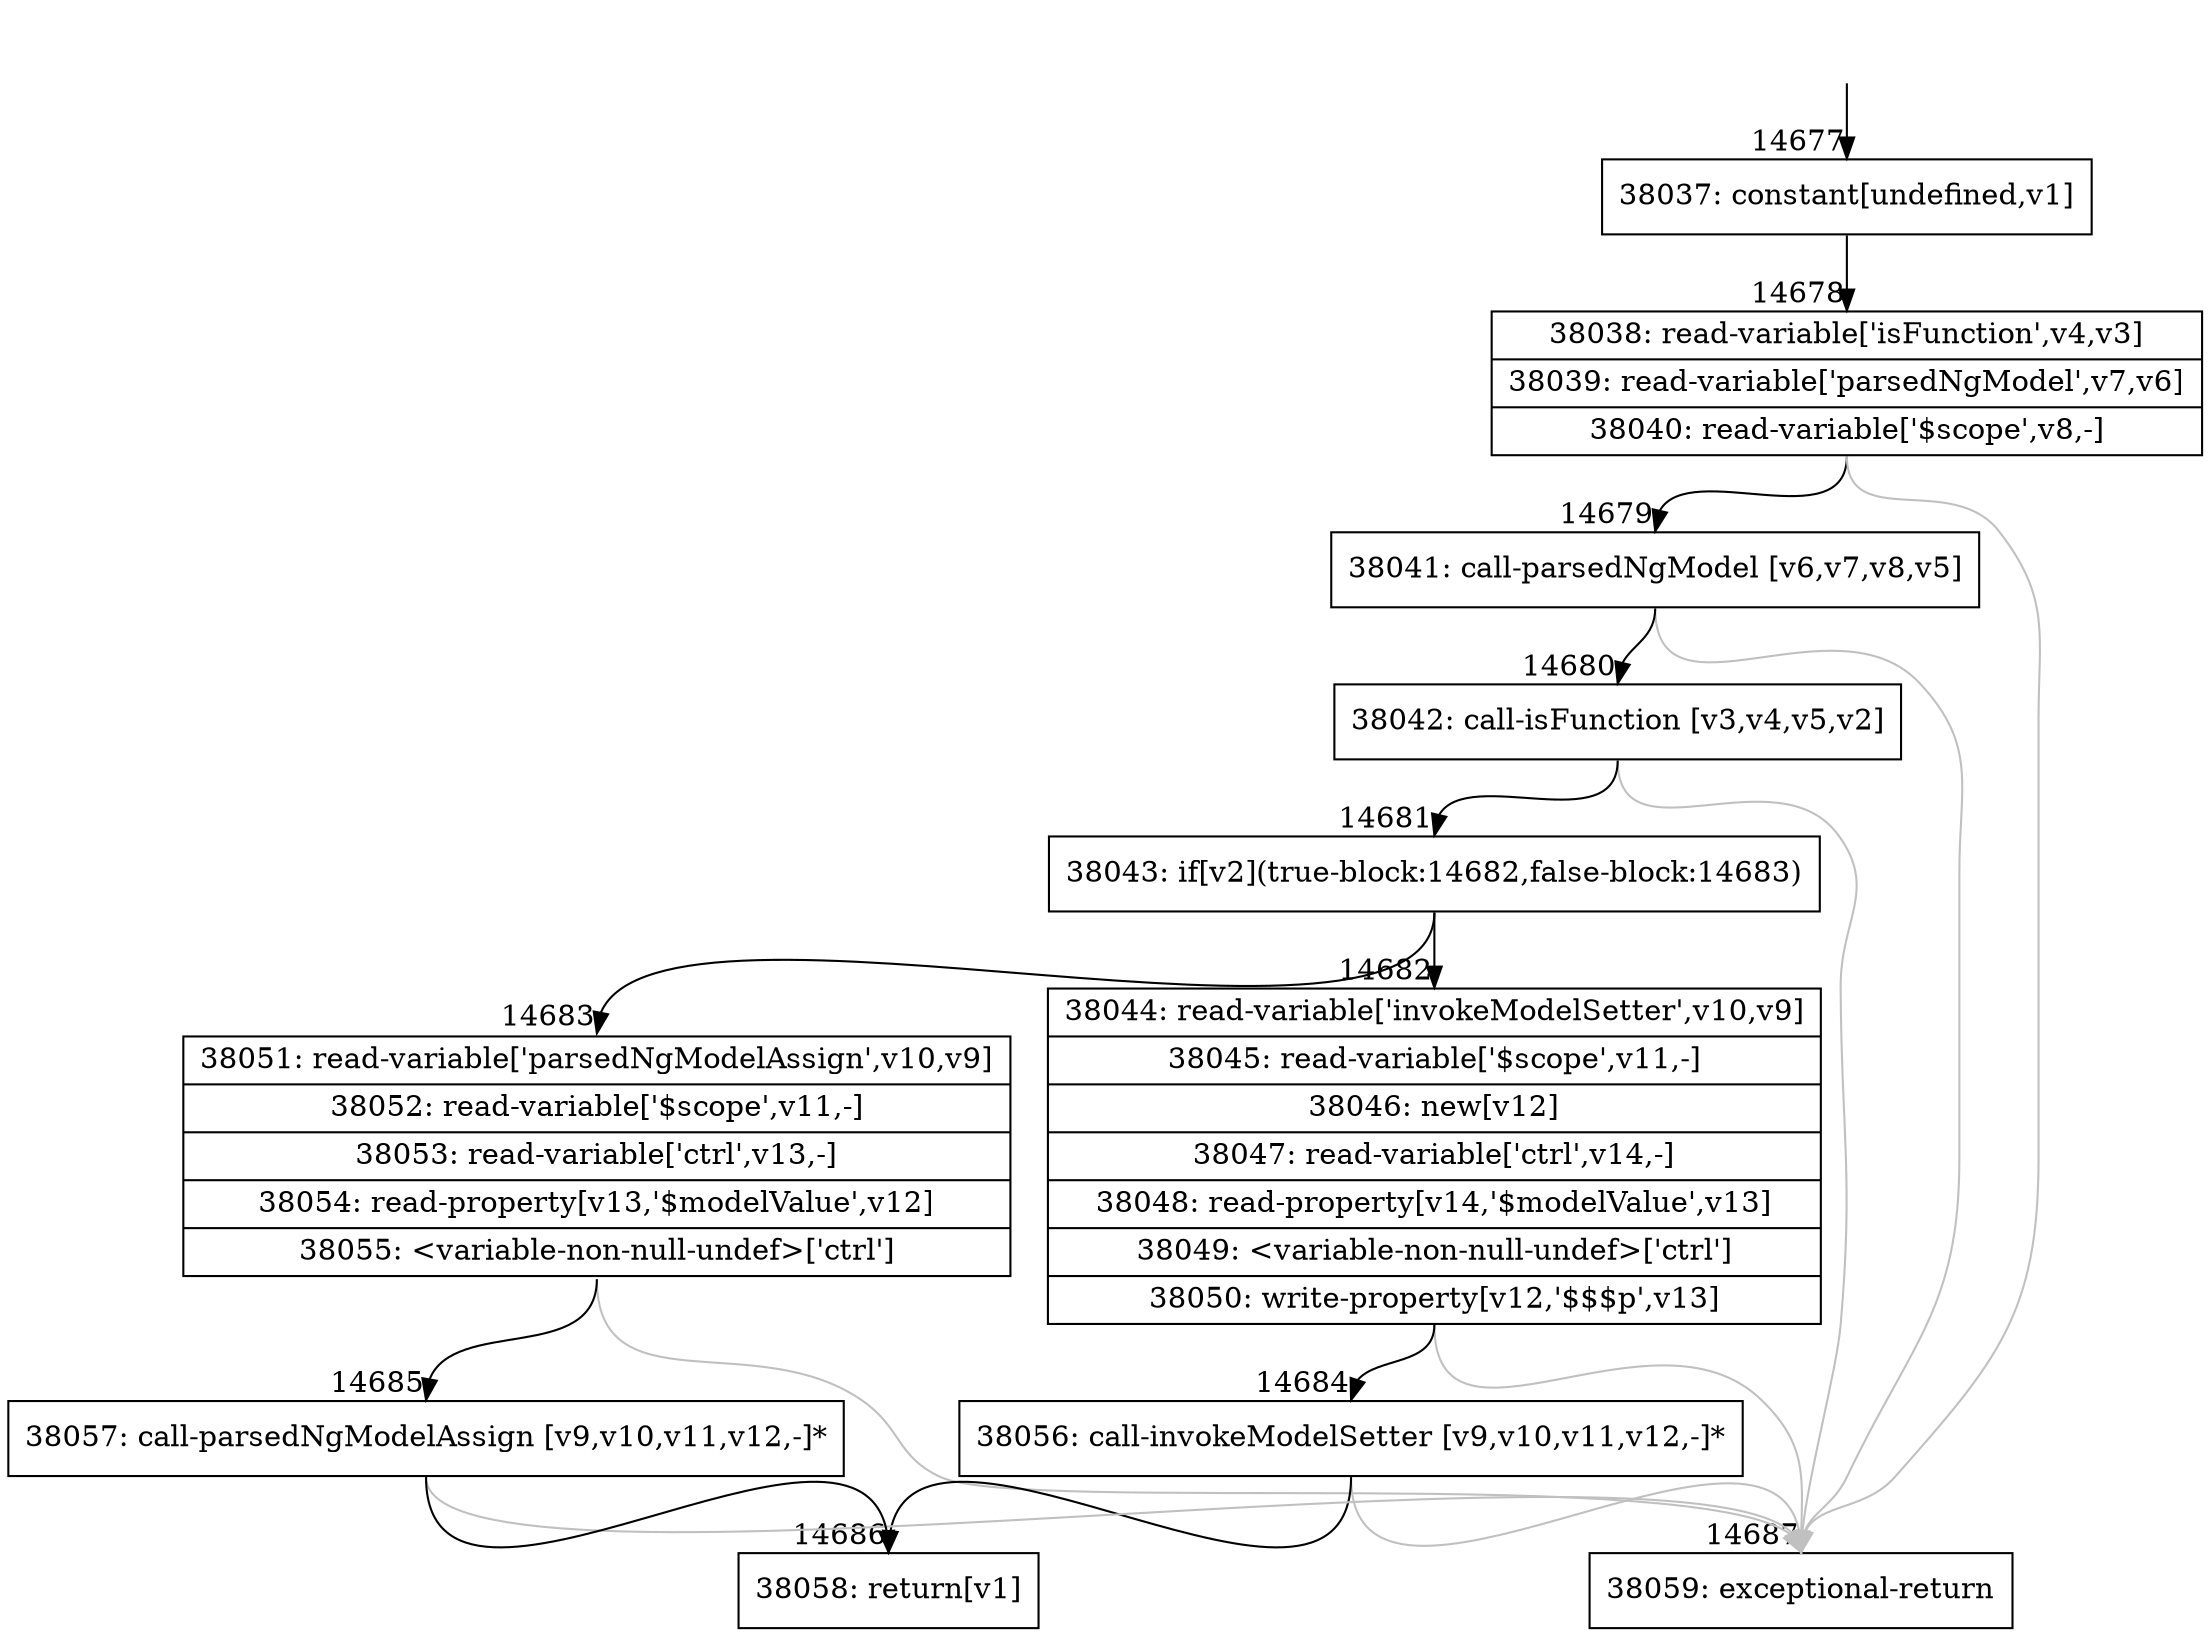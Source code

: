 digraph {
rankdir="TD"
BB_entry1174[shape=none,label=""];
BB_entry1174 -> BB14677 [tailport=s, headport=n, headlabel="    14677"]
BB14677 [shape=record label="{38037: constant[undefined,v1]}" ] 
BB14677 -> BB14678 [tailport=s, headport=n, headlabel="      14678"]
BB14678 [shape=record label="{38038: read-variable['isFunction',v4,v3]|38039: read-variable['parsedNgModel',v7,v6]|38040: read-variable['$scope',v8,-]}" ] 
BB14678 -> BB14679 [tailport=s, headport=n, headlabel="      14679"]
BB14678 -> BB14687 [tailport=s, headport=n, color=gray, headlabel="      14687"]
BB14679 [shape=record label="{38041: call-parsedNgModel [v6,v7,v8,v5]}" ] 
BB14679 -> BB14680 [tailport=s, headport=n, headlabel="      14680"]
BB14679 -> BB14687 [tailport=s, headport=n, color=gray]
BB14680 [shape=record label="{38042: call-isFunction [v3,v4,v5,v2]}" ] 
BB14680 -> BB14681 [tailport=s, headport=n, headlabel="      14681"]
BB14680 -> BB14687 [tailport=s, headport=n, color=gray]
BB14681 [shape=record label="{38043: if[v2](true-block:14682,false-block:14683)}" ] 
BB14681 -> BB14682 [tailport=s, headport=n, headlabel="      14682"]
BB14681 -> BB14683 [tailport=s, headport=n, headlabel="      14683"]
BB14682 [shape=record label="{38044: read-variable['invokeModelSetter',v10,v9]|38045: read-variable['$scope',v11,-]|38046: new[v12]|38047: read-variable['ctrl',v14,-]|38048: read-property[v14,'$modelValue',v13]|38049: \<variable-non-null-undef\>['ctrl']|38050: write-property[v12,'$$$p',v13]}" ] 
BB14682 -> BB14684 [tailport=s, headport=n, headlabel="      14684"]
BB14682 -> BB14687 [tailport=s, headport=n, color=gray]
BB14683 [shape=record label="{38051: read-variable['parsedNgModelAssign',v10,v9]|38052: read-variable['$scope',v11,-]|38053: read-variable['ctrl',v13,-]|38054: read-property[v13,'$modelValue',v12]|38055: \<variable-non-null-undef\>['ctrl']}" ] 
BB14683 -> BB14685 [tailport=s, headport=n, headlabel="      14685"]
BB14683 -> BB14687 [tailport=s, headport=n, color=gray]
BB14684 [shape=record label="{38056: call-invokeModelSetter [v9,v10,v11,v12,-]*}" ] 
BB14684 -> BB14686 [tailport=s, headport=n, headlabel="      14686"]
BB14684 -> BB14687 [tailport=s, headport=n, color=gray]
BB14685 [shape=record label="{38057: call-parsedNgModelAssign [v9,v10,v11,v12,-]*}" ] 
BB14685 -> BB14686 [tailport=s, headport=n]
BB14685 -> BB14687 [tailport=s, headport=n, color=gray]
BB14686 [shape=record label="{38058: return[v1]}" ] 
BB14687 [shape=record label="{38059: exceptional-return}" ] 
//#$~ 24601
}
